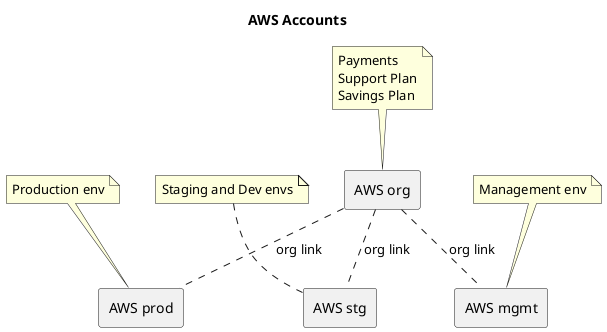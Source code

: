 @startuml

title AWS Accounts

'default
top to bottom direction
'left to right direction


rectangle "AWS org" as org

rectangle "AWS prod" as prod

rectangle "AWS mgmt" as mgmt

rectangle "AWS stg" as stg

note top of org
Payments
Support Plan
Savings Plan
end note

note top of stg
Staging and Dev envs
end note

note top of prod
Production env
end note

note top of mgmt
Management env
end note

org .. prod: org link
org .. mgmt: org link
org .. stg: org link

@enduml